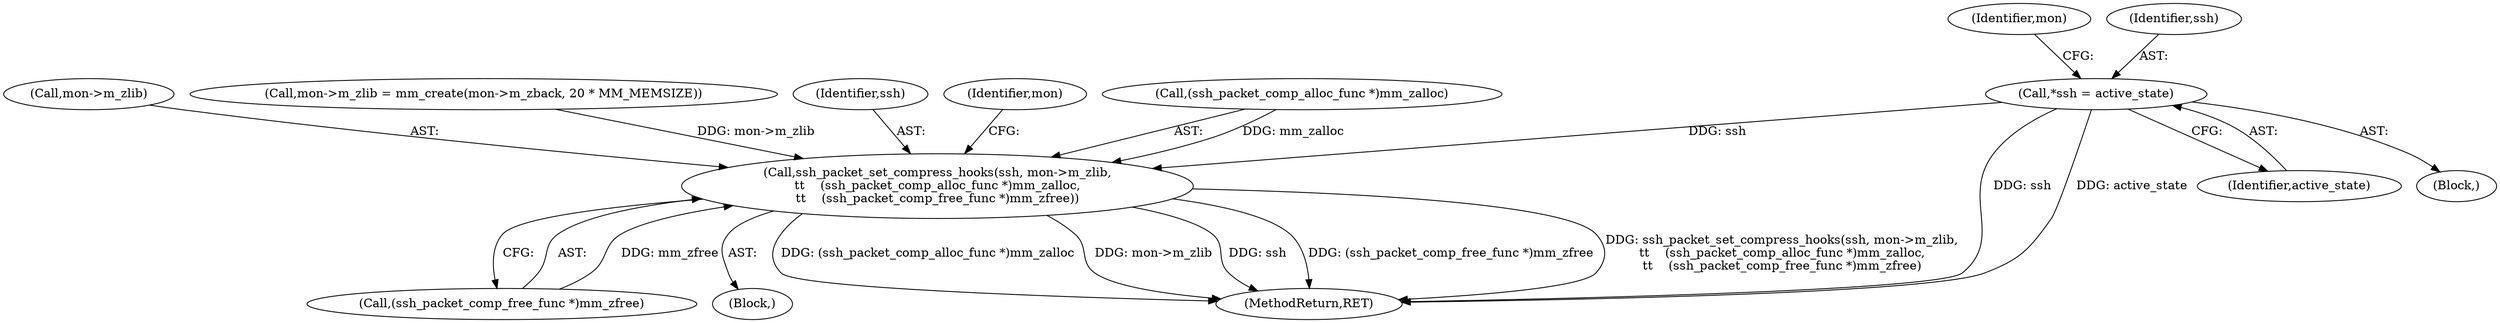 digraph "1_src_3095060f479b86288e31c79ecbc5131a66bcd2f9_1@pointer" {
"1000107" [label="(Call,*ssh = active_state)"];
"1000144" [label="(Call,ssh_packet_set_compress_hooks(ssh, mon->m_zlib,\n\t\t    (ssh_packet_comp_alloc_func *)mm_zalloc,\n\t\t    (ssh_packet_comp_free_func *)mm_zfree))"];
"1000146" [label="(Call,mon->m_zlib)"];
"1000157" [label="(MethodReturn,RET)"];
"1000133" [label="(Call,mon->m_zlib = mm_create(mon->m_zback, 20 * MM_MEMSIZE))"];
"1000152" [label="(Call,(ssh_packet_comp_free_func *)mm_zfree)"];
"1000107" [label="(Call,*ssh = active_state)"];
"1000109" [label="(Identifier,active_state)"];
"1000125" [label="(Block,)"];
"1000145" [label="(Identifier,ssh)"];
"1000112" [label="(Identifier,mon)"];
"1000105" [label="(Block,)"];
"1000156" [label="(Identifier,mon)"];
"1000149" [label="(Call,(ssh_packet_comp_alloc_func *)mm_zalloc)"];
"1000108" [label="(Identifier,ssh)"];
"1000144" [label="(Call,ssh_packet_set_compress_hooks(ssh, mon->m_zlib,\n\t\t    (ssh_packet_comp_alloc_func *)mm_zalloc,\n\t\t    (ssh_packet_comp_free_func *)mm_zfree))"];
"1000107" -> "1000105"  [label="AST: "];
"1000107" -> "1000109"  [label="CFG: "];
"1000108" -> "1000107"  [label="AST: "];
"1000109" -> "1000107"  [label="AST: "];
"1000112" -> "1000107"  [label="CFG: "];
"1000107" -> "1000157"  [label="DDG: ssh"];
"1000107" -> "1000157"  [label="DDG: active_state"];
"1000107" -> "1000144"  [label="DDG: ssh"];
"1000144" -> "1000125"  [label="AST: "];
"1000144" -> "1000152"  [label="CFG: "];
"1000145" -> "1000144"  [label="AST: "];
"1000146" -> "1000144"  [label="AST: "];
"1000149" -> "1000144"  [label="AST: "];
"1000152" -> "1000144"  [label="AST: "];
"1000156" -> "1000144"  [label="CFG: "];
"1000144" -> "1000157"  [label="DDG: (ssh_packet_comp_free_func *)mm_zfree"];
"1000144" -> "1000157"  [label="DDG: ssh_packet_set_compress_hooks(ssh, mon->m_zlib,\n\t\t    (ssh_packet_comp_alloc_func *)mm_zalloc,\n\t\t    (ssh_packet_comp_free_func *)mm_zfree)"];
"1000144" -> "1000157"  [label="DDG: (ssh_packet_comp_alloc_func *)mm_zalloc"];
"1000144" -> "1000157"  [label="DDG: mon->m_zlib"];
"1000144" -> "1000157"  [label="DDG: ssh"];
"1000133" -> "1000144"  [label="DDG: mon->m_zlib"];
"1000149" -> "1000144"  [label="DDG: mm_zalloc"];
"1000152" -> "1000144"  [label="DDG: mm_zfree"];
}
